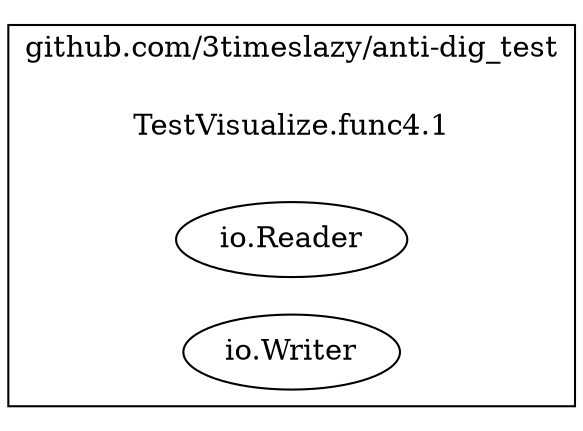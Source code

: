 digraph {
	rankdir=RL;
	graph [compound=true];
	
		subgraph cluster_0 {
			label = "github.com/3timeslazy/anti-dig_test";
			constructor_0 [shape=plaintext label="TestVisualize.func4.1"];
			
			"io.Reader" [label=<io.Reader>];
			"io.Writer" [label=<io.Writer>];
			
		}
		
		
	
}